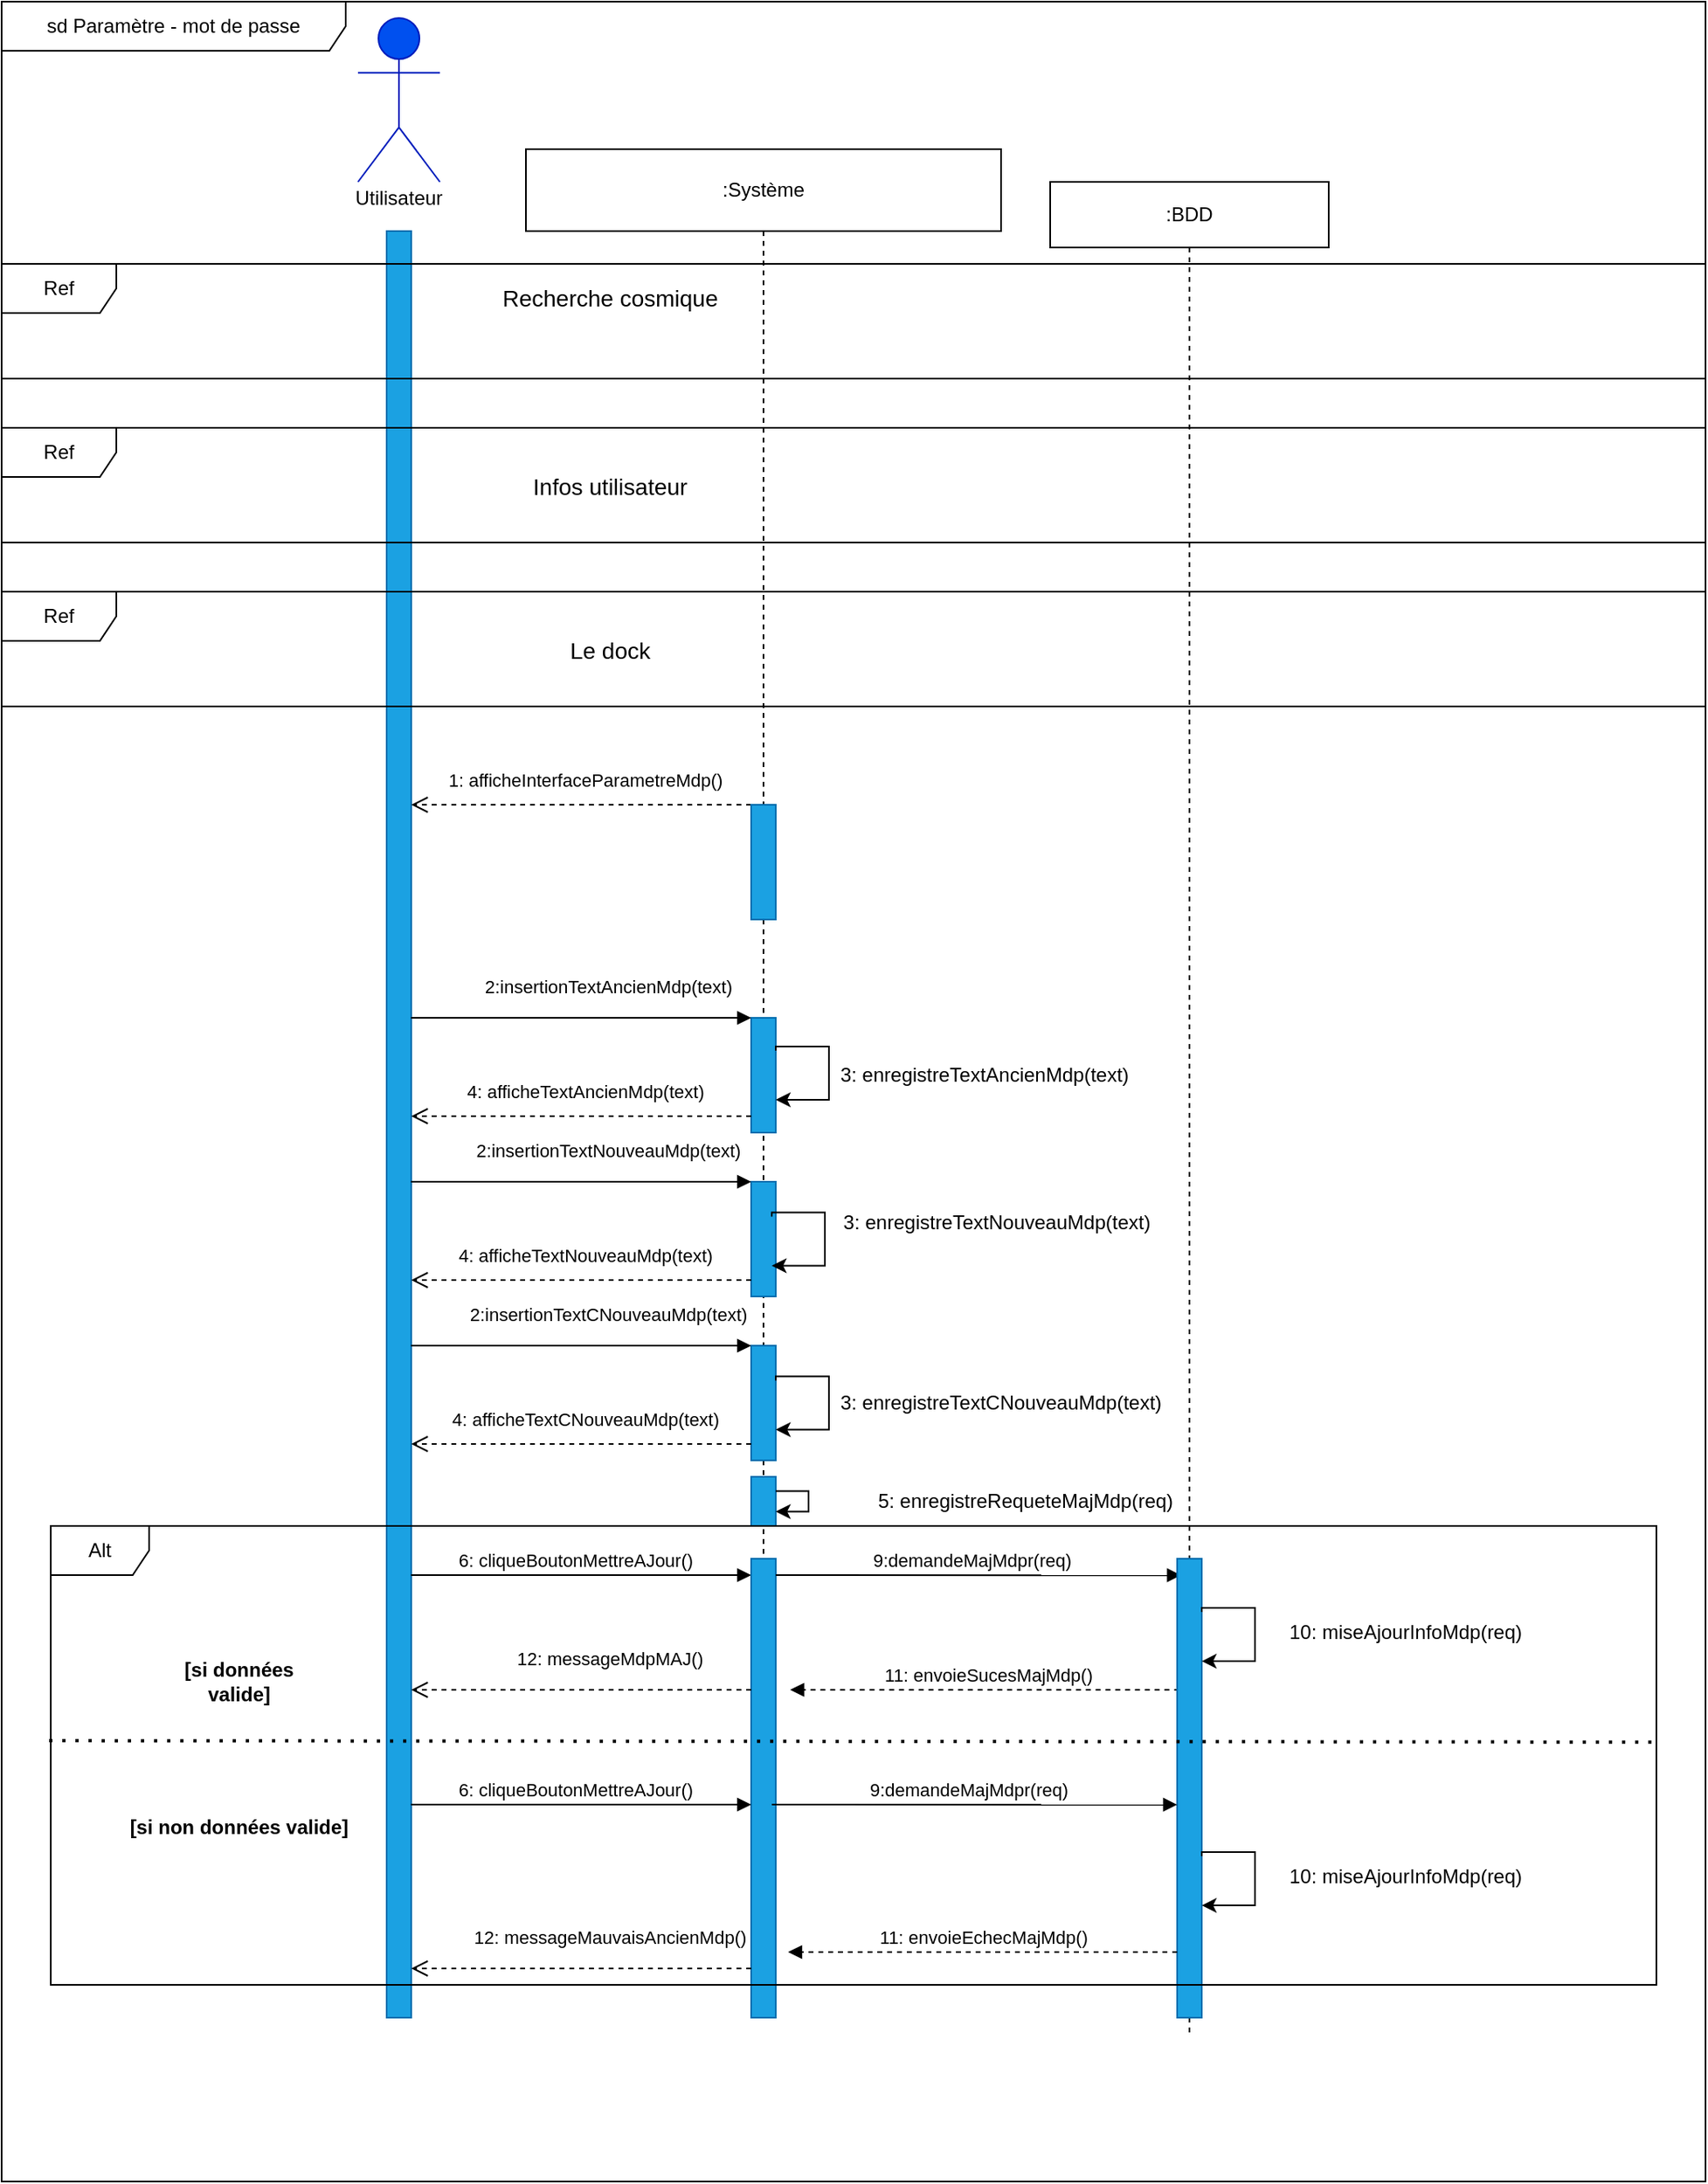 <mxfile version="20.6.0" type="device"><diagram id="M-pu-cOKjHEZvPsEpOY4" name="Page-1"><mxGraphModel dx="1929" dy="566" grid="1" gridSize="10" guides="1" tooltips="1" connect="1" arrows="1" fold="1" page="1" pageScale="1" pageWidth="827" pageHeight="1169" math="0" shadow="0"><root><mxCell id="0"/><mxCell id="1" parent="0"/><mxCell id="788C2WhoYGFtB54ipDxD-243" value="sd Paramètre - mot de passe" style="shape=umlFrame;whiteSpace=wrap;html=1;width=210;height=30;" vertex="1" parent="1"><mxGeometry x="-110" y="40" width="1040" height="1330" as="geometry"/></mxCell><mxCell id="OMeM30PVV8WrVPDrTTRZ-9" value="" style="rounded=0;whiteSpace=wrap;html=1;fillColor=#1ba1e2;fontColor=#ffffff;strokeColor=#006EAF;" parent="1" vertex="1"><mxGeometry x="125" y="180" width="15" height="1090" as="geometry"/></mxCell><mxCell id="OMeM30PVV8WrVPDrTTRZ-1" value="&lt;b&gt;Utilisateur&lt;/b&gt;" style="shape=umlActor;verticalLabelPosition=bottom;verticalAlign=top;html=1;fillColor=#0050ef;fontColor=#ffffff;strokeColor=#001DBC;" parent="1" vertex="1"><mxGeometry x="107.5" y="50" width="50" height="100" as="geometry"/></mxCell><mxCell id="UVZ0IYtNJLXeqeBDd-HU-10" value="Utilisateur" style="text;html=1;strokeColor=none;fillColor=none;align=center;verticalAlign=middle;whiteSpace=wrap;rounded=0;" parent="1" vertex="1"><mxGeometry x="91.25" y="140" width="82.5" height="40" as="geometry"/></mxCell><mxCell id="UVZ0IYtNJLXeqeBDd-HU-47" value="Ref " style="shape=umlFrame;whiteSpace=wrap;html=1;width=70;height=30;fillStyle=auto;sketch=0;shadow=0;" parent="1" vertex="1"><mxGeometry x="-110" y="200" width="1040" height="70" as="geometry"/></mxCell><mxCell id="788C2WhoYGFtB54ipDxD-50" value=":Système" style="shape=umlLifeline;perimeter=lifelinePerimeter;whiteSpace=wrap;html=1;container=1;collapsible=0;recursiveResize=0;outlineConnect=0;size=50;" vertex="1" parent="1"><mxGeometry x="210" y="130" width="290" height="1140" as="geometry"/></mxCell><mxCell id="788C2WhoYGFtB54ipDxD-73" value="" style="rounded=0;whiteSpace=wrap;html=1;fillColor=#1ba1e2;fontColor=#ffffff;strokeColor=#006EAF;" vertex="1" parent="788C2WhoYGFtB54ipDxD-50"><mxGeometry x="137.5" y="530" width="15" height="70" as="geometry"/></mxCell><mxCell id="788C2WhoYGFtB54ipDxD-74" value="" style="rounded=0;whiteSpace=wrap;html=1;fillColor=#1ba1e2;fontColor=#ffffff;strokeColor=#006EAF;" vertex="1" parent="788C2WhoYGFtB54ipDxD-50"><mxGeometry x="137.5" y="630" width="15" height="70" as="geometry"/></mxCell><UserObject label="Recherche cosmique" placeholders="1" name="Variable" id="UVZ0IYtNJLXeqeBDd-HU-48"><mxCell style="text;html=1;strokeColor=none;fillColor=none;align=center;verticalAlign=middle;whiteSpace=wrap;overflow=hidden;fontSize=14;" parent="788C2WhoYGFtB54ipDxD-50" vertex="1"><mxGeometry x="-80" y="80" width="262.5" height="20" as="geometry"/></mxCell></UserObject><mxCell id="788C2WhoYGFtB54ipDxD-118" value="Ref " style="shape=umlFrame;whiteSpace=wrap;html=1;width=70;height=30;fillStyle=auto;sketch=0;shadow=0;" vertex="1" parent="788C2WhoYGFtB54ipDxD-50"><mxGeometry x="-320" y="170" width="1040" height="70" as="geometry"/></mxCell><UserObject label="Infos utilisateur" placeholders="1" name="Variable" id="788C2WhoYGFtB54ipDxD-120"><mxCell style="text;html=1;strokeColor=none;fillColor=none;align=center;verticalAlign=middle;whiteSpace=wrap;overflow=hidden;fontSize=14;" vertex="1" parent="788C2WhoYGFtB54ipDxD-50"><mxGeometry x="-80" y="195" width="262.5" height="20" as="geometry"/></mxCell></UserObject><mxCell id="788C2WhoYGFtB54ipDxD-72" value="1: afficheInterfaceParametreMdp()" style="html=1;verticalAlign=bottom;endArrow=open;dashed=1;endSize=8;rounded=0;" edge="1" parent="788C2WhoYGFtB54ipDxD-50"><mxGeometry x="-0.016" y="-6" relative="1" as="geometry"><mxPoint x="137.5" y="400.0" as="sourcePoint"/><mxPoint x="-70" y="400.0" as="targetPoint"/><mxPoint as="offset"/></mxGeometry></mxCell><mxCell id="788C2WhoYGFtB54ipDxD-129" value="" style="rounded=0;whiteSpace=wrap;html=1;fillColor=#1ba1e2;fontColor=#ffffff;strokeColor=#006EAF;" vertex="1" parent="788C2WhoYGFtB54ipDxD-50"><mxGeometry x="137.5" y="400" width="15" height="70" as="geometry"/></mxCell><mxCell id="788C2WhoYGFtB54ipDxD-159" value="2:insertionTextAncienMdp(text)" style="html=1;verticalAlign=bottom;endArrow=block;rounded=0;entryX=0.01;entryY=0.143;entryDx=0;entryDy=0;entryPerimeter=0;" edge="1" parent="788C2WhoYGFtB54ipDxD-50"><mxGeometry x="0.156" y="10" width="80" relative="1" as="geometry"><mxPoint x="-70.15" y="530.05" as="sourcePoint"/><mxPoint x="137.5" y="530" as="targetPoint"/><mxPoint as="offset"/></mxGeometry></mxCell><mxCell id="788C2WhoYGFtB54ipDxD-160" value="4: afficheTextAncienMdp(text)" style="html=1;verticalAlign=bottom;endArrow=open;dashed=1;endSize=8;rounded=0;" edge="1" parent="788C2WhoYGFtB54ipDxD-50"><mxGeometry x="-0.016" y="-6" relative="1" as="geometry"><mxPoint x="137.5" y="590" as="sourcePoint"/><mxPoint x="-70" y="590" as="targetPoint"/><mxPoint as="offset"/></mxGeometry></mxCell><mxCell id="788C2WhoYGFtB54ipDxD-222" value="Ref " style="shape=umlFrame;whiteSpace=wrap;html=1;width=70;height=30;fillStyle=auto;sketch=0;shadow=0;" vertex="1" parent="788C2WhoYGFtB54ipDxD-50"><mxGeometry x="-320" y="270" width="1040" height="70" as="geometry"/></mxCell><UserObject label="Le dock" placeholders="1" name="Variable" id="788C2WhoYGFtB54ipDxD-223"><mxCell style="text;html=1;strokeColor=none;fillColor=none;align=center;verticalAlign=middle;whiteSpace=wrap;overflow=hidden;fontSize=14;" vertex="1" parent="788C2WhoYGFtB54ipDxD-50"><mxGeometry x="-80" y="295" width="262.5" height="20" as="geometry"/></mxCell></UserObject><mxCell id="788C2WhoYGFtB54ipDxD-226" value="2:insertionTextNouveauMdp(text)" style="html=1;verticalAlign=bottom;endArrow=block;rounded=0;entryX=0.01;entryY=0.143;entryDx=0;entryDy=0;entryPerimeter=0;" edge="1" parent="788C2WhoYGFtB54ipDxD-50"><mxGeometry x="0.156" y="10" width="80" relative="1" as="geometry"><mxPoint x="-70.15" y="630.05" as="sourcePoint"/><mxPoint x="137.5" y="630" as="targetPoint"/><mxPoint as="offset"/></mxGeometry></mxCell><mxCell id="788C2WhoYGFtB54ipDxD-227" value="4: afficheTextNouveauMdp(text)" style="html=1;verticalAlign=bottom;endArrow=open;dashed=1;endSize=8;rounded=0;" edge="1" parent="788C2WhoYGFtB54ipDxD-50"><mxGeometry x="-0.016" y="-6" relative="1" as="geometry"><mxPoint x="137.5" y="690" as="sourcePoint"/><mxPoint x="-70.0" y="690" as="targetPoint"/><mxPoint as="offset"/></mxGeometry></mxCell><mxCell id="788C2WhoYGFtB54ipDxD-230" style="edgeStyle=orthogonalEdgeStyle;rounded=0;orthogonalLoop=1;jettySize=auto;html=1;exitX=1;exitY=0.25;exitDx=0;exitDy=0;entryX=1;entryY=0.75;entryDx=0;entryDy=0;" edge="1" parent="788C2WhoYGFtB54ipDxD-50"><mxGeometry relative="1" as="geometry"><Array as="points"><mxPoint x="152.97" y="547.48"/><mxPoint x="184.97" y="547.48"/><mxPoint x="184.97" y="580.48"/></Array><mxPoint x="152.5" y="550" as="sourcePoint"/><mxPoint x="152.5" y="580" as="targetPoint"/></mxGeometry></mxCell><mxCell id="788C2WhoYGFtB54ipDxD-231" style="edgeStyle=orthogonalEdgeStyle;rounded=0;orthogonalLoop=1;jettySize=auto;html=1;exitX=1;exitY=0.25;exitDx=0;exitDy=0;entryX=1;entryY=0.75;entryDx=0;entryDy=0;" edge="1" parent="788C2WhoYGFtB54ipDxD-50"><mxGeometry relative="1" as="geometry"><Array as="points"><mxPoint x="150.52" y="648.71"/><mxPoint x="182.52" y="648.71"/><mxPoint x="182.52" y="681.71"/></Array><mxPoint x="150.05" y="651.23" as="sourcePoint"/><mxPoint x="150.05" y="681.23" as="targetPoint"/></mxGeometry></mxCell><mxCell id="788C2WhoYGFtB54ipDxD-232" value="" style="rounded=0;whiteSpace=wrap;html=1;fillColor=#1ba1e2;fontColor=#ffffff;strokeColor=#006EAF;" vertex="1" parent="788C2WhoYGFtB54ipDxD-50"><mxGeometry x="137.5" y="730" width="15" height="70" as="geometry"/></mxCell><mxCell id="788C2WhoYGFtB54ipDxD-233" value="2:insertionTextCNouveauMdp(text)" style="html=1;verticalAlign=bottom;endArrow=block;rounded=0;entryX=0.01;entryY=0.143;entryDx=0;entryDy=0;entryPerimeter=0;" edge="1" parent="788C2WhoYGFtB54ipDxD-50"><mxGeometry x="0.156" y="10" width="80" relative="1" as="geometry"><mxPoint x="-70.15" y="730.05" as="sourcePoint"/><mxPoint x="137.5" y="730" as="targetPoint"/><mxPoint as="offset"/></mxGeometry></mxCell><mxCell id="788C2WhoYGFtB54ipDxD-235" style="edgeStyle=orthogonalEdgeStyle;rounded=0;orthogonalLoop=1;jettySize=auto;html=1;exitX=1;exitY=0.25;exitDx=0;exitDy=0;entryX=1;entryY=0.75;entryDx=0;entryDy=0;" edge="1" parent="788C2WhoYGFtB54ipDxD-50"><mxGeometry relative="1" as="geometry"><Array as="points"><mxPoint x="152.97" y="748.71"/><mxPoint x="184.97" y="748.71"/><mxPoint x="184.97" y="781.71"/></Array><mxPoint x="152.5" y="751.23" as="sourcePoint"/><mxPoint x="152.5" y="781.23" as="targetPoint"/></mxGeometry></mxCell><mxCell id="788C2WhoYGFtB54ipDxD-228" value="3: enregistreTextAncienMdp(text) " style="text;html=1;strokeColor=none;fillColor=none;align=center;verticalAlign=middle;whiteSpace=wrap;rounded=0;" vertex="1" parent="788C2WhoYGFtB54ipDxD-50"><mxGeometry x="190" y="550" width="180" height="30" as="geometry"/></mxCell><mxCell id="788C2WhoYGFtB54ipDxD-162" value="3: enregistreTextNouveauMdp(text) " style="text;html=1;strokeColor=none;fillColor=none;align=center;verticalAlign=middle;whiteSpace=wrap;rounded=0;" vertex="1" parent="788C2WhoYGFtB54ipDxD-50"><mxGeometry x="185" y="640" width="205" height="30" as="geometry"/></mxCell><mxCell id="788C2WhoYGFtB54ipDxD-236" value="3: enregistreTextCNouveauMdp(text) " style="text;html=1;strokeColor=none;fillColor=none;align=center;verticalAlign=middle;whiteSpace=wrap;rounded=0;" vertex="1" parent="788C2WhoYGFtB54ipDxD-50"><mxGeometry x="190" y="750" width="200" height="30" as="geometry"/></mxCell><mxCell id="788C2WhoYGFtB54ipDxD-239" value="6: cliqueBoutonMettreAJour()" style="html=1;verticalAlign=bottom;endArrow=block;rounded=0;entryX=0.01;entryY=0.143;entryDx=0;entryDy=0;entryPerimeter=0;" edge="1" parent="788C2WhoYGFtB54ipDxD-50"><mxGeometry x="-0.035" width="80" relative="1" as="geometry"><mxPoint x="-70.15" y="870.05" as="sourcePoint"/><mxPoint x="137.5" y="870" as="targetPoint"/><mxPoint as="offset"/></mxGeometry></mxCell><mxCell id="788C2WhoYGFtB54ipDxD-130" value="" style="rounded=0;whiteSpace=wrap;html=1;fillColor=#1ba1e2;fontColor=#ffffff;strokeColor=#006EAF;" vertex="1" parent="788C2WhoYGFtB54ipDxD-50"><mxGeometry x="137.5" y="810" width="15" height="30" as="geometry"/></mxCell><mxCell id="788C2WhoYGFtB54ipDxD-131" style="edgeStyle=orthogonalEdgeStyle;rounded=0;orthogonalLoop=1;jettySize=auto;html=1;entryX=1;entryY=0.75;entryDx=0;entryDy=0;" edge="1" parent="788C2WhoYGFtB54ipDxD-50"><mxGeometry relative="1" as="geometry"><Array as="points"><mxPoint x="152.5" y="818.74"/><mxPoint x="172.5" y="818.74"/><mxPoint x="172.5" y="831.74"/></Array><mxPoint x="152.5" y="818.74" as="sourcePoint"/><mxPoint x="152.5" y="831.26" as="targetPoint"/></mxGeometry></mxCell><mxCell id="788C2WhoYGFtB54ipDxD-237" value="" style="rounded=0;whiteSpace=wrap;html=1;fillColor=#1ba1e2;fontColor=#ffffff;strokeColor=#006EAF;" vertex="1" parent="788C2WhoYGFtB54ipDxD-50"><mxGeometry x="137.5" y="860" width="15" height="280" as="geometry"/></mxCell><mxCell id="788C2WhoYGFtB54ipDxD-245" value="9:demandeMajMdpr(req)" style="html=1;verticalAlign=bottom;endArrow=block;rounded=0;entryX=0.857;entryY=0.485;entryDx=0;entryDy=0;entryPerimeter=0;" edge="1" parent="788C2WhoYGFtB54ipDxD-50"><mxGeometry x="-0.03" width="80" relative="1" as="geometry"><mxPoint x="152.5" y="870.0" as="sourcePoint"/><mxPoint x="399.88" y="870.1" as="targetPoint"/><mxPoint as="offset"/></mxGeometry></mxCell><mxCell id="788C2WhoYGFtB54ipDxD-177" value="11: envoieSucesMajMdp()" style="html=1;verticalAlign=bottom;endArrow=block;rounded=0;dashed=1;" edge="1" parent="788C2WhoYGFtB54ipDxD-50"><mxGeometry x="-0.011" width="80" relative="1" as="geometry"><mxPoint x="398.75" y="940" as="sourcePoint"/><mxPoint x="161.25" y="940" as="targetPoint"/><mxPoint x="1" as="offset"/></mxGeometry></mxCell><mxCell id="788C2WhoYGFtB54ipDxD-241" value="12: messageMdpMAJ()" style="html=1;verticalAlign=bottom;endArrow=open;dashed=1;endSize=8;rounded=0;" edge="1" parent="788C2WhoYGFtB54ipDxD-50"><mxGeometry x="-0.157" y="-10" relative="1" as="geometry"><mxPoint x="137.5" y="940" as="sourcePoint"/><mxPoint x="-70.0" y="940" as="targetPoint"/><mxPoint x="1" as="offset"/></mxGeometry></mxCell><mxCell id="788C2WhoYGFtB54ipDxD-248" value="6: cliqueBoutonMettreAJour()" style="html=1;verticalAlign=bottom;endArrow=block;rounded=0;entryX=0.01;entryY=0.143;entryDx=0;entryDy=0;entryPerimeter=0;" edge="1" parent="788C2WhoYGFtB54ipDxD-50"><mxGeometry x="-0.035" width="80" relative="1" as="geometry"><mxPoint x="-70.15" y="1010.05" as="sourcePoint"/><mxPoint x="137.5" y="1010" as="targetPoint"/><mxPoint as="offset"/></mxGeometry></mxCell><mxCell id="788C2WhoYGFtB54ipDxD-253" value="12: messageMauvaisAncienMdp()" style="html=1;verticalAlign=bottom;endArrow=open;dashed=1;endSize=8;rounded=0;" edge="1" parent="788C2WhoYGFtB54ipDxD-50"><mxGeometry x="-0.157" y="-10" relative="1" as="geometry"><mxPoint x="137.5" y="1110" as="sourcePoint"/><mxPoint x="-70" y="1110" as="targetPoint"/><mxPoint x="1" as="offset"/></mxGeometry></mxCell><mxCell id="788C2WhoYGFtB54ipDxD-126" value=":BDD" style="shape=umlLifeline;perimeter=lifelinePerimeter;whiteSpace=wrap;html=1;container=1;collapsible=0;recursiveResize=0;outlineConnect=0;size=40;" vertex="1" parent="1"><mxGeometry x="530" y="150" width="170" height="1130" as="geometry"/></mxCell><mxCell id="788C2WhoYGFtB54ipDxD-127" value="" style="rounded=0;whiteSpace=wrap;html=1;fillColor=#1ba1e2;fontColor=#ffffff;strokeColor=#006EAF;" vertex="1" parent="788C2WhoYGFtB54ipDxD-126"><mxGeometry x="77.5" y="840" width="15" height="280" as="geometry"/></mxCell><mxCell id="788C2WhoYGFtB54ipDxD-240" value="5: enregistreRequeteMajMdp(req) " style="text;html=1;strokeColor=none;fillColor=none;align=center;verticalAlign=middle;whiteSpace=wrap;rounded=0;" vertex="1" parent="788C2WhoYGFtB54ipDxD-126"><mxGeometry x="-140" y="790" width="250" height="30" as="geometry"/></mxCell><mxCell id="788C2WhoYGFtB54ipDxD-250" style="edgeStyle=orthogonalEdgeStyle;rounded=0;orthogonalLoop=1;jettySize=auto;html=1;exitX=1;exitY=0.25;exitDx=0;exitDy=0;entryX=1;entryY=0.75;entryDx=0;entryDy=0;" edge="1" parent="788C2WhoYGFtB54ipDxD-126"><mxGeometry relative="1" as="geometry"><Array as="points"><mxPoint x="93" y="870"/><mxPoint x="125" y="870"/><mxPoint x="125" y="903"/></Array><mxPoint x="92.5" y="872.52" as="sourcePoint"/><mxPoint x="92.5" y="902.52" as="targetPoint"/></mxGeometry></mxCell><mxCell id="788C2WhoYGFtB54ipDxD-175" style="edgeStyle=orthogonalEdgeStyle;rounded=0;orthogonalLoop=1;jettySize=auto;html=1;exitX=1;exitY=0.25;exitDx=0;exitDy=0;entryX=1;entryY=0.75;entryDx=0;entryDy=0;" edge="1" parent="788C2WhoYGFtB54ipDxD-126"><mxGeometry relative="1" as="geometry"><Array as="points"><mxPoint x="93" y="1019"/><mxPoint x="125" y="1019"/><mxPoint x="125" y="1052"/></Array><mxPoint x="92.5" y="1021.52" as="sourcePoint"/><mxPoint x="92.5" y="1051.52" as="targetPoint"/></mxGeometry></mxCell><mxCell id="788C2WhoYGFtB54ipDxD-251" value="9:demandeMajMdpr(req)" style="html=1;verticalAlign=bottom;endArrow=block;rounded=0;entryX=0.857;entryY=0.485;entryDx=0;entryDy=0;entryPerimeter=0;" edge="1" parent="788C2WhoYGFtB54ipDxD-126"><mxGeometry x="-0.03" width="80" relative="1" as="geometry"><mxPoint x="-169.88" y="990.0" as="sourcePoint"/><mxPoint x="77.5" y="990.1" as="targetPoint"/><mxPoint as="offset"/></mxGeometry></mxCell><mxCell id="788C2WhoYGFtB54ipDxD-252" value="11: envoieEchecMajMdp()" style="html=1;verticalAlign=bottom;endArrow=block;rounded=0;dashed=1;" edge="1" parent="788C2WhoYGFtB54ipDxD-126"><mxGeometry width="80" relative="1" as="geometry"><mxPoint x="77.5" y="1080" as="sourcePoint"/><mxPoint x="-160" y="1080" as="targetPoint"/><mxPoint as="offset"/></mxGeometry></mxCell><mxCell id="788C2WhoYGFtB54ipDxD-247" value="Alt" style="shape=umlFrame;whiteSpace=wrap;html=1;" vertex="1" parent="1"><mxGeometry x="-80" y="970" width="980" height="280" as="geometry"/></mxCell><mxCell id="788C2WhoYGFtB54ipDxD-176" value="10: miseAjourInfoMdp(req)" style="text;html=1;strokeColor=none;fillColor=none;align=center;verticalAlign=middle;whiteSpace=wrap;rounded=0;" vertex="1" parent="1"><mxGeometry x="667" y="1169" width="160" height="30" as="geometry"/></mxCell><mxCell id="788C2WhoYGFtB54ipDxD-234" value="4: afficheTextCNouveauMdp(text)" style="html=1;verticalAlign=bottom;endArrow=open;dashed=1;endSize=8;rounded=0;" edge="1" parent="1"><mxGeometry x="-0.016" y="-6" relative="1" as="geometry"><mxPoint x="347.5" y="920" as="sourcePoint"/><mxPoint x="140.0" y="920" as="targetPoint"/><mxPoint as="offset"/></mxGeometry></mxCell><mxCell id="788C2WhoYGFtB54ipDxD-254" value="10: miseAjourInfoMdp(req)" style="text;html=1;strokeColor=none;fillColor=none;align=center;verticalAlign=middle;whiteSpace=wrap;rounded=0;" vertex="1" parent="1"><mxGeometry x="667" y="1020" width="160" height="30" as="geometry"/></mxCell><mxCell id="788C2WhoYGFtB54ipDxD-256" value="" style="endArrow=none;dashed=1;html=1;dashPattern=1 3;strokeWidth=2;rounded=0;entryX=1.002;entryY=0.471;entryDx=0;entryDy=0;entryPerimeter=0;exitX=-0.001;exitY=0.468;exitDx=0;exitDy=0;exitPerimeter=0;" edge="1" parent="1" source="788C2WhoYGFtB54ipDxD-247" target="788C2WhoYGFtB54ipDxD-247"><mxGeometry width="50" height="50" relative="1" as="geometry"><mxPoint x="370" y="1150" as="sourcePoint"/><mxPoint x="420" y="1100" as="targetPoint"/></mxGeometry></mxCell><mxCell id="788C2WhoYGFtB54ipDxD-257" value="&lt;b&gt;[si données valide]&lt;/b&gt;" style="text;html=1;strokeColor=none;fillColor=none;align=center;verticalAlign=middle;whiteSpace=wrap;rounded=0;" vertex="1" parent="1"><mxGeometry x="-20" y="1050" width="110" height="30" as="geometry"/></mxCell><mxCell id="788C2WhoYGFtB54ipDxD-259" value="&lt;b&gt;[si non données valide]&lt;/b&gt;" style="text;html=1;strokeColor=none;fillColor=none;align=center;verticalAlign=middle;whiteSpace=wrap;rounded=0;" vertex="1" parent="1"><mxGeometry x="-35" y="1139" width="140" height="30" as="geometry"/></mxCell></root></mxGraphModel></diagram></mxfile>